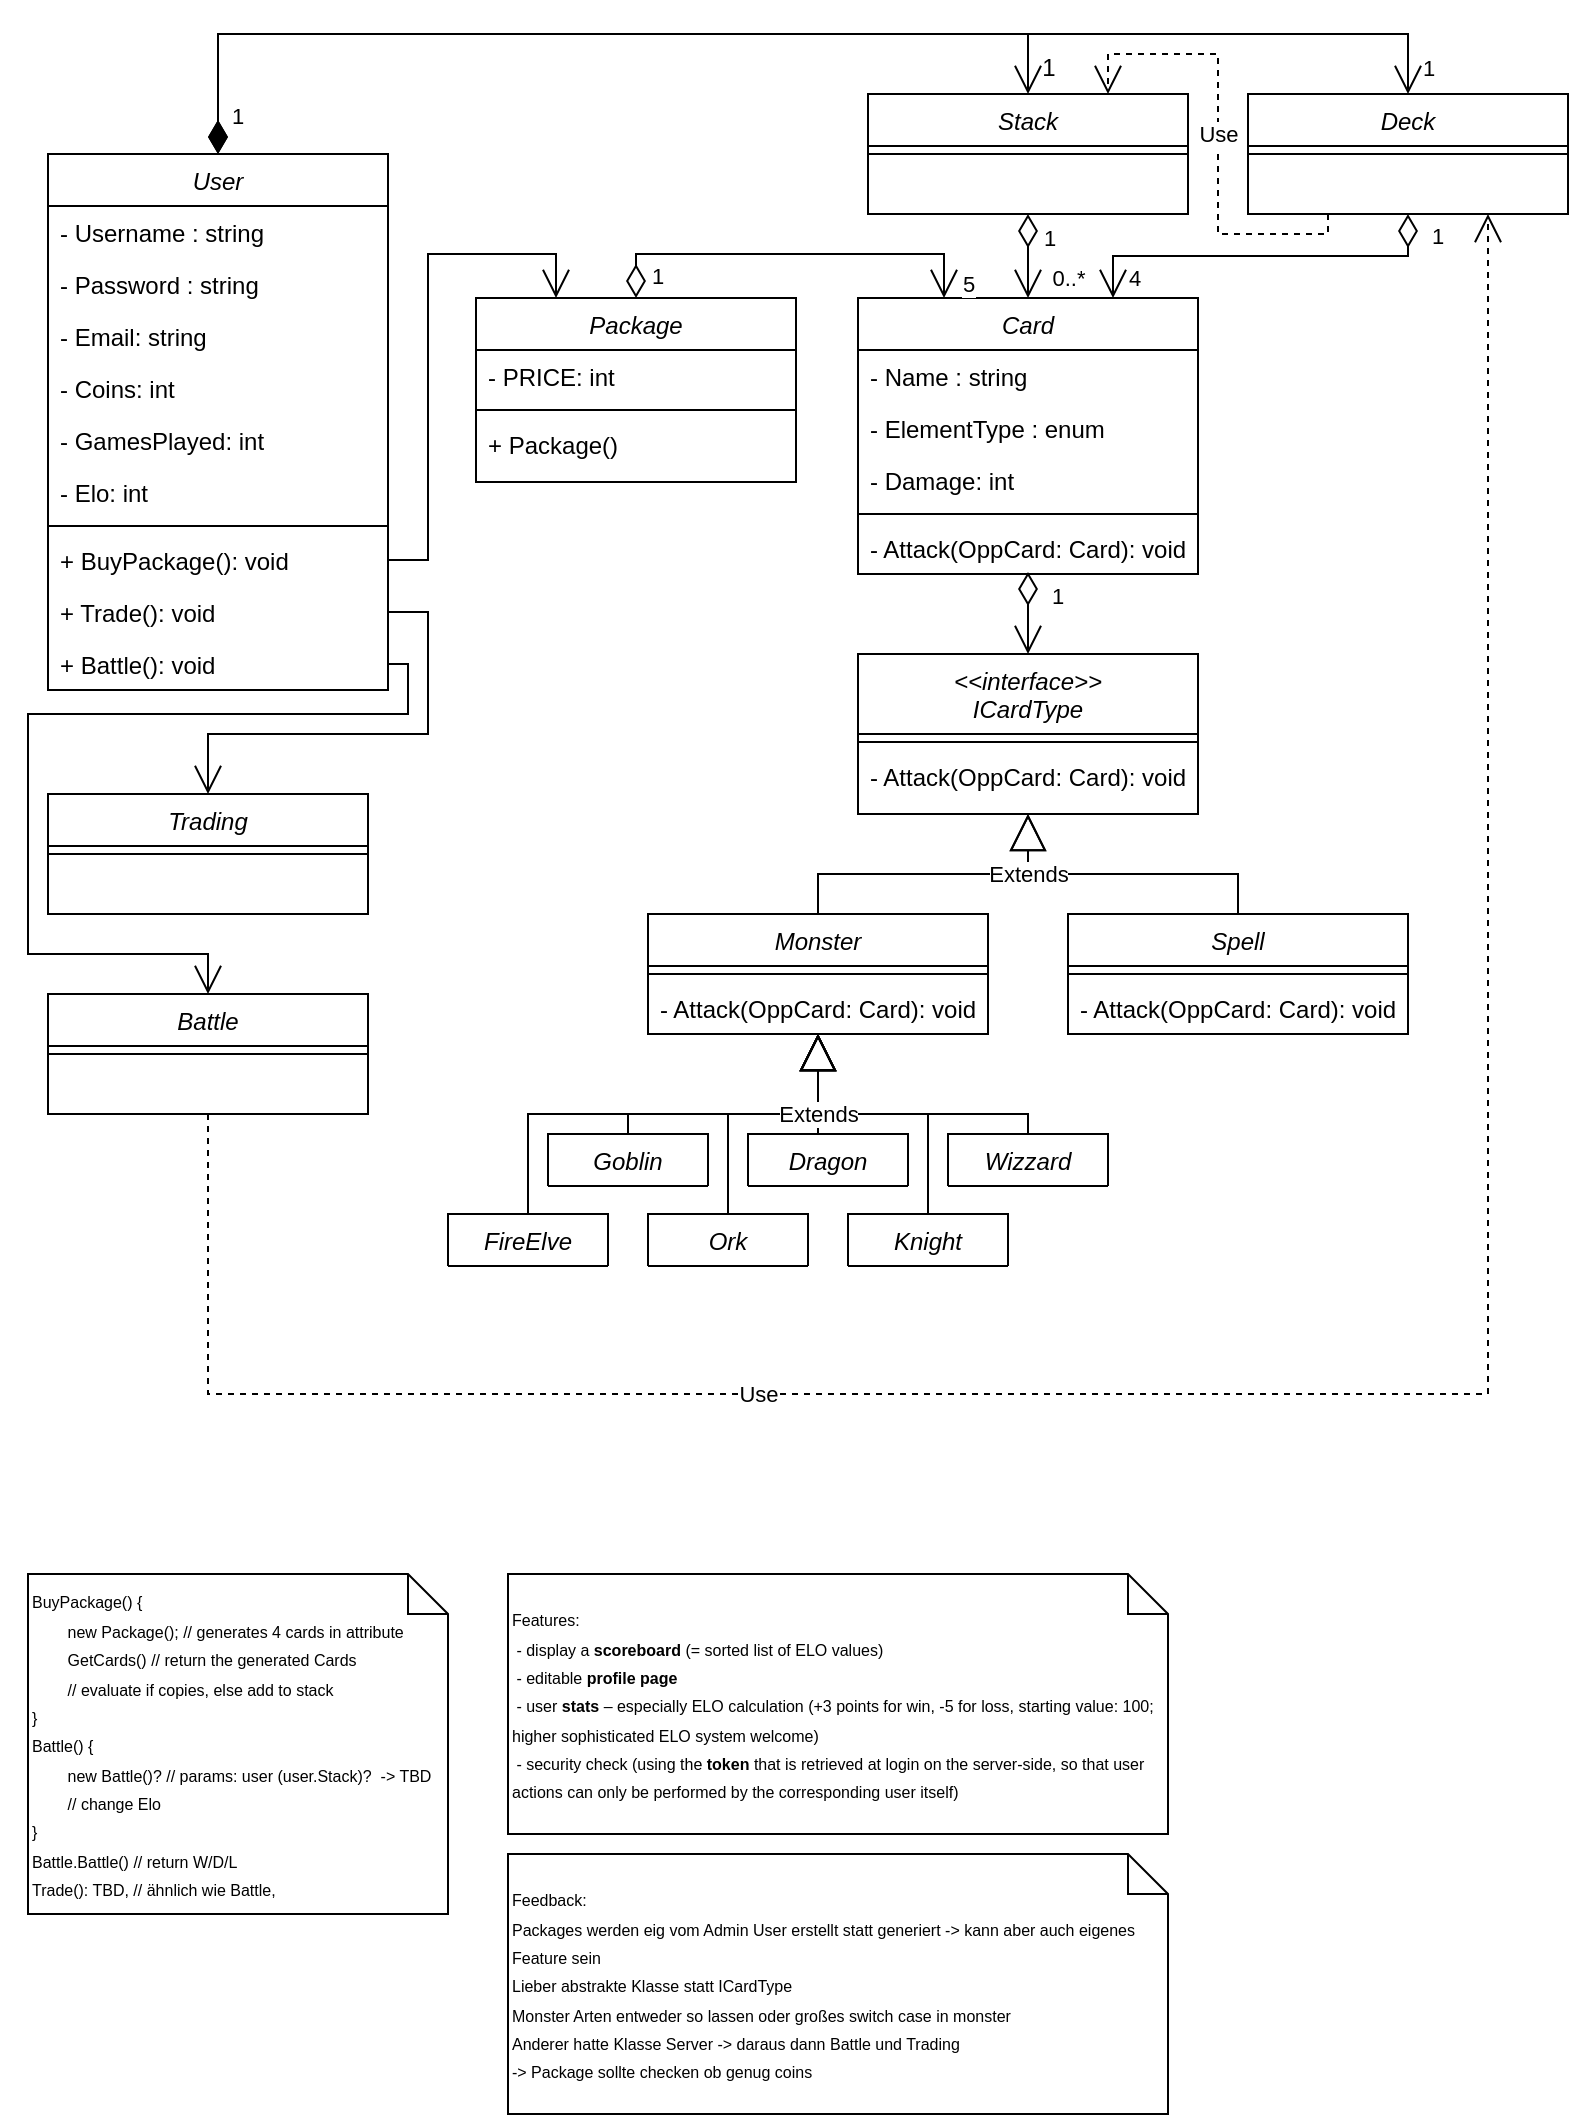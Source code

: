<mxfile version="24.7.16">
  <diagram id="C5RBs43oDa-KdzZeNtuy" name="Page-1">
    <mxGraphModel dx="1000" dy="530" grid="1" gridSize="10" guides="1" tooltips="1" connect="1" arrows="1" fold="1" page="1" pageScale="1" pageWidth="827" pageHeight="1169" math="0" shadow="0">
      <root>
        <mxCell id="WIyWlLk6GJQsqaUBKTNV-0" />
        <mxCell id="WIyWlLk6GJQsqaUBKTNV-1" parent="WIyWlLk6GJQsqaUBKTNV-0" />
        <mxCell id="zkfFHV4jXpPFQw0GAbJ--0" value="User" style="swimlane;fontStyle=2;align=center;verticalAlign=top;childLayout=stackLayout;horizontal=1;startSize=26;horizontalStack=0;resizeParent=1;resizeLast=0;collapsible=1;marginBottom=0;rounded=0;shadow=0;strokeWidth=1;" parent="WIyWlLk6GJQsqaUBKTNV-1" vertex="1">
          <mxGeometry x="40" y="80" width="170" height="268" as="geometry">
            <mxRectangle x="40" y="80" width="160" height="26" as="alternateBounds" />
          </mxGeometry>
        </mxCell>
        <mxCell id="zkfFHV4jXpPFQw0GAbJ--1" value="- Username : string" style="text;align=left;verticalAlign=top;spacingLeft=4;spacingRight=4;overflow=hidden;rotatable=0;points=[[0,0.5],[1,0.5]];portConstraint=eastwest;rounded=0;" parent="zkfFHV4jXpPFQw0GAbJ--0" vertex="1">
          <mxGeometry y="26" width="170" height="26" as="geometry" />
        </mxCell>
        <mxCell id="zkfFHV4jXpPFQw0GAbJ--2" value="- Password : string" style="text;align=left;verticalAlign=top;spacingLeft=4;spacingRight=4;overflow=hidden;rotatable=0;points=[[0,0.5],[1,0.5]];portConstraint=eastwest;rounded=0;shadow=0;html=0;" parent="zkfFHV4jXpPFQw0GAbJ--0" vertex="1">
          <mxGeometry y="52" width="170" height="26" as="geometry" />
        </mxCell>
        <mxCell id="zkfFHV4jXpPFQw0GAbJ--3" value="- Email: string" style="text;align=left;verticalAlign=top;spacingLeft=4;spacingRight=4;overflow=hidden;rotatable=0;points=[[0,0.5],[1,0.5]];portConstraint=eastwest;rounded=0;shadow=0;html=0;" parent="zkfFHV4jXpPFQw0GAbJ--0" vertex="1">
          <mxGeometry y="78" width="170" height="26" as="geometry" />
        </mxCell>
        <mxCell id="dxZddybvforgG2RhpZch-51" value="- Coins: int" style="text;align=left;verticalAlign=top;spacingLeft=4;spacingRight=4;overflow=hidden;rotatable=0;points=[[0,0.5],[1,0.5]];portConstraint=eastwest;rounded=0;shadow=0;html=0;" parent="zkfFHV4jXpPFQw0GAbJ--0" vertex="1">
          <mxGeometry y="104" width="170" height="26" as="geometry" />
        </mxCell>
        <mxCell id="xTrQQmbrJUATd1TJhbUw-87" value="- GamesPlayed: int" style="text;align=left;verticalAlign=top;spacingLeft=4;spacingRight=4;overflow=hidden;rotatable=0;points=[[0,0.5],[1,0.5]];portConstraint=eastwest;rounded=0;shadow=0;html=0;" parent="zkfFHV4jXpPFQw0GAbJ--0" vertex="1">
          <mxGeometry y="130" width="170" height="26" as="geometry" />
        </mxCell>
        <mxCell id="xTrQQmbrJUATd1TJhbUw-42" value="- Elo: int" style="text;align=left;verticalAlign=top;spacingLeft=4;spacingRight=4;overflow=hidden;rotatable=0;points=[[0,0.5],[1,0.5]];portConstraint=eastwest;rounded=0;shadow=0;html=0;" parent="zkfFHV4jXpPFQw0GAbJ--0" vertex="1">
          <mxGeometry y="156" width="170" height="26" as="geometry" />
        </mxCell>
        <mxCell id="zkfFHV4jXpPFQw0GAbJ--4" value="" style="line;html=1;strokeWidth=1;align=left;verticalAlign=middle;spacingTop=-1;spacingLeft=3;spacingRight=3;rotatable=0;labelPosition=right;points=[];portConstraint=eastwest;" parent="zkfFHV4jXpPFQw0GAbJ--0" vertex="1">
          <mxGeometry y="182" width="170" height="8" as="geometry" />
        </mxCell>
        <mxCell id="dxZddybvforgG2RhpZch-43" value="+ BuyPackage(): void" style="text;align=left;verticalAlign=top;spacingLeft=4;spacingRight=4;overflow=hidden;rotatable=0;points=[[0,0.5],[1,0.5]];portConstraint=eastwest;rounded=0;shadow=0;html=0;" parent="zkfFHV4jXpPFQw0GAbJ--0" vertex="1">
          <mxGeometry y="190" width="170" height="26" as="geometry" />
        </mxCell>
        <mxCell id="xTrQQmbrJUATd1TJhbUw-0" value="+ Trade(): void" style="text;align=left;verticalAlign=top;spacingLeft=4;spacingRight=4;overflow=hidden;rotatable=0;points=[[0,0.5],[1,0.5]];portConstraint=eastwest;rounded=0;shadow=0;html=0;" parent="zkfFHV4jXpPFQw0GAbJ--0" vertex="1">
          <mxGeometry y="216" width="170" height="26" as="geometry" />
        </mxCell>
        <mxCell id="dxZddybvforgG2RhpZch-54" value="+ Battle(): void" style="text;align=left;verticalAlign=top;spacingLeft=4;spacingRight=4;overflow=hidden;rotatable=0;points=[[0,0.5],[1,0.5]];portConstraint=eastwest;rounded=0;shadow=0;html=0;" parent="zkfFHV4jXpPFQw0GAbJ--0" vertex="1">
          <mxGeometry y="242" width="170" height="26" as="geometry" />
        </mxCell>
        <mxCell id="dxZddybvforgG2RhpZch-0" value="Card" style="swimlane;fontStyle=2;align=center;verticalAlign=top;childLayout=stackLayout;horizontal=1;startSize=26;horizontalStack=0;resizeParent=1;resizeLast=0;collapsible=1;marginBottom=0;rounded=0;shadow=0;strokeWidth=1;" parent="WIyWlLk6GJQsqaUBKTNV-1" vertex="1">
          <mxGeometry x="445" y="152" width="170" height="138" as="geometry">
            <mxRectangle x="230" y="140" width="160" height="26" as="alternateBounds" />
          </mxGeometry>
        </mxCell>
        <mxCell id="dxZddybvforgG2RhpZch-1" value="- Name : string" style="text;align=left;verticalAlign=top;spacingLeft=4;spacingRight=4;overflow=hidden;rotatable=0;points=[[0,0.5],[1,0.5]];portConstraint=eastwest;rounded=0;" parent="dxZddybvforgG2RhpZch-0" vertex="1">
          <mxGeometry y="26" width="170" height="26" as="geometry" />
        </mxCell>
        <mxCell id="dxZddybvforgG2RhpZch-3" value="- ElementType : enum" style="text;align=left;verticalAlign=top;spacingLeft=4;spacingRight=4;overflow=hidden;rotatable=0;points=[[0,0.5],[1,0.5]];portConstraint=eastwest;rounded=0;shadow=0;html=0;" parent="dxZddybvforgG2RhpZch-0" vertex="1">
          <mxGeometry y="52" width="170" height="26" as="geometry" />
        </mxCell>
        <mxCell id="dxZddybvforgG2RhpZch-2" value="- Damage: int" style="text;align=left;verticalAlign=top;spacingLeft=4;spacingRight=4;overflow=hidden;rotatable=0;points=[[0,0.5],[1,0.5]];portConstraint=eastwest;rounded=0;shadow=0;html=0;" parent="dxZddybvforgG2RhpZch-0" vertex="1">
          <mxGeometry y="78" width="170" height="26" as="geometry" />
        </mxCell>
        <mxCell id="dxZddybvforgG2RhpZch-4" value="" style="line;html=1;strokeWidth=1;align=left;verticalAlign=middle;spacingTop=-1;spacingLeft=3;spacingRight=3;rotatable=0;labelPosition=right;points=[];portConstraint=eastwest;" parent="dxZddybvforgG2RhpZch-0" vertex="1">
          <mxGeometry y="104" width="170" height="8" as="geometry" />
        </mxCell>
        <mxCell id="xTrQQmbrJUATd1TJhbUw-51" value="- Attack(OppCard: Card): void" style="text;align=left;verticalAlign=top;spacingLeft=4;spacingRight=4;overflow=hidden;rotatable=0;points=[[0,0.5],[1,0.5]];portConstraint=eastwest;rounded=0;shadow=0;html=0;" parent="dxZddybvforgG2RhpZch-0" vertex="1">
          <mxGeometry y="112" width="170" height="26" as="geometry" />
        </mxCell>
        <mxCell id="dxZddybvforgG2RhpZch-7" value="Monster" style="swimlane;fontStyle=2;align=center;verticalAlign=top;childLayout=stackLayout;horizontal=1;startSize=26;horizontalStack=0;resizeParent=1;resizeLast=0;collapsible=1;marginBottom=0;rounded=0;shadow=0;strokeWidth=1;" parent="WIyWlLk6GJQsqaUBKTNV-1" vertex="1">
          <mxGeometry x="340" y="460" width="170" height="60" as="geometry">
            <mxRectangle x="360" y="320" width="160" height="26" as="alternateBounds" />
          </mxGeometry>
        </mxCell>
        <mxCell id="dxZddybvforgG2RhpZch-11" value="" style="line;html=1;strokeWidth=1;align=left;verticalAlign=middle;spacingTop=-1;spacingLeft=3;spacingRight=3;rotatable=0;labelPosition=right;points=[];portConstraint=eastwest;" parent="dxZddybvforgG2RhpZch-7" vertex="1">
          <mxGeometry y="26" width="170" height="8" as="geometry" />
        </mxCell>
        <mxCell id="xTrQQmbrJUATd1TJhbUw-84" value="- Attack(OppCard: Card): void" style="text;align=left;verticalAlign=top;spacingLeft=4;spacingRight=4;overflow=hidden;rotatable=0;points=[[0,0.5],[1,0.5]];portConstraint=eastwest;rounded=0;shadow=0;html=0;" parent="dxZddybvforgG2RhpZch-7" vertex="1">
          <mxGeometry y="34" width="170" height="26" as="geometry" />
        </mxCell>
        <mxCell id="dxZddybvforgG2RhpZch-13" value="Spell" style="swimlane;fontStyle=2;align=center;verticalAlign=top;childLayout=stackLayout;horizontal=1;startSize=26;horizontalStack=0;resizeParent=1;resizeLast=0;collapsible=1;marginBottom=0;rounded=0;shadow=0;strokeWidth=1;" parent="WIyWlLk6GJQsqaUBKTNV-1" vertex="1">
          <mxGeometry x="550" y="460" width="170" height="60" as="geometry">
            <mxRectangle x="230" y="140" width="160" height="26" as="alternateBounds" />
          </mxGeometry>
        </mxCell>
        <mxCell id="dxZddybvforgG2RhpZch-17" value="" style="line;html=1;strokeWidth=1;align=left;verticalAlign=middle;spacingTop=-1;spacingLeft=3;spacingRight=3;rotatable=0;labelPosition=right;points=[];portConstraint=eastwest;" parent="dxZddybvforgG2RhpZch-13" vertex="1">
          <mxGeometry y="26" width="170" height="8" as="geometry" />
        </mxCell>
        <mxCell id="xTrQQmbrJUATd1TJhbUw-85" value="- Attack(OppCard: Card): void" style="text;align=left;verticalAlign=top;spacingLeft=4;spacingRight=4;overflow=hidden;rotatable=0;points=[[0,0.5],[1,0.5]];portConstraint=eastwest;rounded=0;shadow=0;html=0;" parent="dxZddybvforgG2RhpZch-13" vertex="1">
          <mxGeometry y="34" width="170" height="26" as="geometry" />
        </mxCell>
        <mxCell id="dxZddybvforgG2RhpZch-20" value="Extends" style="endArrow=block;endSize=16;endFill=0;html=1;rounded=0;exitX=0.5;exitY=0;exitDx=0;exitDy=0;edgeStyle=orthogonalEdgeStyle;entryX=0.5;entryY=1;entryDx=0;entryDy=0;" parent="WIyWlLk6GJQsqaUBKTNV-1" source="dxZddybvforgG2RhpZch-7" target="xTrQQmbrJUATd1TJhbUw-55" edge="1">
          <mxGeometry x="0.613" width="160" relative="1" as="geometry">
            <mxPoint x="420" y="440" as="sourcePoint" />
            <mxPoint x="520" y="260" as="targetPoint" />
            <Array as="points">
              <mxPoint x="425" y="440" />
              <mxPoint x="530" y="440" />
            </Array>
            <mxPoint as="offset" />
          </mxGeometry>
        </mxCell>
        <mxCell id="dxZddybvforgG2RhpZch-23" value="Stack" style="swimlane;fontStyle=2;align=center;verticalAlign=top;childLayout=stackLayout;horizontal=1;startSize=26;horizontalStack=0;resizeParent=1;resizeLast=0;collapsible=1;marginBottom=0;rounded=0;shadow=0;strokeWidth=1;" parent="WIyWlLk6GJQsqaUBKTNV-1" vertex="1">
          <mxGeometry x="450" y="50" width="160" height="60" as="geometry">
            <mxRectangle x="230" y="140" width="160" height="26" as="alternateBounds" />
          </mxGeometry>
        </mxCell>
        <mxCell id="dxZddybvforgG2RhpZch-27" value="" style="line;html=1;strokeWidth=1;align=left;verticalAlign=middle;spacingTop=-1;spacingLeft=3;spacingRight=3;rotatable=0;labelPosition=right;points=[];portConstraint=eastwest;" parent="dxZddybvforgG2RhpZch-23" vertex="1">
          <mxGeometry y="26" width="160" height="8" as="geometry" />
        </mxCell>
        <mxCell id="dxZddybvforgG2RhpZch-28" value="1" style="endArrow=open;html=1;endSize=12;startArrow=diamondThin;startSize=14;startFill=1;align=left;verticalAlign=bottom;rounded=0;exitX=0.5;exitY=0;exitDx=0;exitDy=0;entryX=0.5;entryY=0;entryDx=0;entryDy=0;edgeStyle=orthogonalEdgeStyle;" parent="WIyWlLk6GJQsqaUBKTNV-1" source="zkfFHV4jXpPFQw0GAbJ--0" target="dxZddybvforgG2RhpZch-23" edge="1">
          <mxGeometry x="-0.96" y="-5" relative="1" as="geometry">
            <mxPoint x="180" y="230" as="sourcePoint" />
            <mxPoint x="340" y="230" as="targetPoint" />
            <Array as="points">
              <mxPoint x="125" y="20" />
              <mxPoint x="530" y="20" />
            </Array>
            <mxPoint as="offset" />
          </mxGeometry>
        </mxCell>
        <mxCell id="dxZddybvforgG2RhpZch-30" value="1" style="endArrow=open;html=1;endSize=12;startArrow=diamondThin;startSize=14;startFill=0;edgeStyle=orthogonalEdgeStyle;align=left;verticalAlign=bottom;rounded=0;exitX=0.5;exitY=1;exitDx=0;exitDy=0;entryX=0.5;entryY=0;entryDx=0;entryDy=0;" parent="WIyWlLk6GJQsqaUBKTNV-1" source="dxZddybvforgG2RhpZch-23" target="dxZddybvforgG2RhpZch-0" edge="1">
          <mxGeometry y="6" relative="1" as="geometry">
            <mxPoint x="296" y="230" as="sourcePoint" />
            <mxPoint x="666" y="130" as="targetPoint" />
            <mxPoint as="offset" />
          </mxGeometry>
        </mxCell>
        <mxCell id="dxZddybvforgG2RhpZch-32" value="0..*" style="edgeLabel;html=1;align=center;verticalAlign=middle;resizable=0;points=[];" parent="dxZddybvforgG2RhpZch-30" vertex="1" connectable="0">
          <mxGeometry x="1" y="11" relative="1" as="geometry">
            <mxPoint x="9" y="-10" as="offset" />
          </mxGeometry>
        </mxCell>
        <mxCell id="dxZddybvforgG2RhpZch-38" value="Trading" style="swimlane;fontStyle=2;align=center;verticalAlign=top;childLayout=stackLayout;horizontal=1;startSize=26;horizontalStack=0;resizeParent=1;resizeLast=0;collapsible=1;marginBottom=0;rounded=0;shadow=0;strokeWidth=1;" parent="WIyWlLk6GJQsqaUBKTNV-1" vertex="1">
          <mxGeometry x="40" y="400" width="160" height="60" as="geometry">
            <mxRectangle x="40" y="380" width="160" height="26" as="alternateBounds" />
          </mxGeometry>
        </mxCell>
        <mxCell id="dxZddybvforgG2RhpZch-39" value="" style="line;html=1;strokeWidth=1;align=left;verticalAlign=middle;spacingTop=-1;spacingLeft=3;spacingRight=3;rotatable=0;labelPosition=right;points=[];portConstraint=eastwest;" parent="dxZddybvforgG2RhpZch-38" vertex="1">
          <mxGeometry y="26" width="160" height="8" as="geometry" />
        </mxCell>
        <mxCell id="dxZddybvforgG2RhpZch-41" value="Package" style="swimlane;fontStyle=2;align=center;verticalAlign=top;childLayout=stackLayout;horizontal=1;startSize=26;horizontalStack=0;resizeParent=1;resizeLast=0;collapsible=1;marginBottom=0;rounded=0;shadow=0;strokeWidth=1;" parent="WIyWlLk6GJQsqaUBKTNV-1" vertex="1">
          <mxGeometry x="254" y="152" width="160" height="92" as="geometry">
            <mxRectangle x="230" y="140" width="160" height="26" as="alternateBounds" />
          </mxGeometry>
        </mxCell>
        <mxCell id="dxZddybvforgG2RhpZch-50" value="- PRICE: int" style="text;align=left;verticalAlign=top;spacingLeft=4;spacingRight=4;overflow=hidden;rotatable=0;points=[[0,0.5],[1,0.5]];portConstraint=eastwest;rounded=0;shadow=0;html=0;" parent="dxZddybvforgG2RhpZch-41" vertex="1">
          <mxGeometry y="26" width="160" height="26" as="geometry" />
        </mxCell>
        <mxCell id="dxZddybvforgG2RhpZch-42" value="" style="line;html=1;strokeWidth=1;align=left;verticalAlign=middle;spacingTop=-1;spacingLeft=3;spacingRight=3;rotatable=0;labelPosition=right;points=[];portConstraint=eastwest;" parent="dxZddybvforgG2RhpZch-41" vertex="1">
          <mxGeometry y="52" width="160" height="8" as="geometry" />
        </mxCell>
        <mxCell id="dxZddybvforgG2RhpZch-49" value="+ Package()" style="text;align=left;verticalAlign=top;spacingLeft=4;spacingRight=4;overflow=hidden;rotatable=0;points=[[0,0.5],[1,0.5]];portConstraint=eastwest;rounded=0;shadow=0;html=0;" parent="dxZddybvforgG2RhpZch-41" vertex="1">
          <mxGeometry y="60" width="160" height="26" as="geometry" />
        </mxCell>
        <mxCell id="dxZddybvforgG2RhpZch-44" value="1" style="endArrow=open;html=1;endSize=12;startArrow=diamondThin;startSize=14;startFill=0;edgeStyle=orthogonalEdgeStyle;align=left;verticalAlign=bottom;rounded=0;exitX=0.5;exitY=0;exitDx=0;exitDy=0;entryX=0.25;entryY=0;entryDx=0;entryDy=0;" parent="WIyWlLk6GJQsqaUBKTNV-1" source="dxZddybvforgG2RhpZch-41" target="dxZddybvforgG2RhpZch-0" edge="1">
          <mxGeometry x="-0.98" y="-6" relative="1" as="geometry">
            <mxPoint x="550" y="120" as="sourcePoint" />
            <mxPoint x="500" y="140" as="targetPoint" />
            <mxPoint as="offset" />
            <Array as="points">
              <mxPoint x="334" y="130" />
              <mxPoint x="488" y="130" />
              <mxPoint x="488" y="152" />
            </Array>
          </mxGeometry>
        </mxCell>
        <mxCell id="dxZddybvforgG2RhpZch-45" value="5" style="edgeLabel;html=1;align=center;verticalAlign=middle;resizable=0;points=[];" parent="dxZddybvforgG2RhpZch-44" vertex="1" connectable="0">
          <mxGeometry x="1" y="11" relative="1" as="geometry">
            <mxPoint x="12" y="-18" as="offset" />
          </mxGeometry>
        </mxCell>
        <mxCell id="dxZddybvforgG2RhpZch-52" value="Battle" style="swimlane;fontStyle=2;align=center;verticalAlign=top;childLayout=stackLayout;horizontal=1;startSize=26;horizontalStack=0;resizeParent=1;resizeLast=0;collapsible=1;marginBottom=0;rounded=0;shadow=0;strokeWidth=1;" parent="WIyWlLk6GJQsqaUBKTNV-1" vertex="1">
          <mxGeometry x="40" y="500" width="160" height="60" as="geometry">
            <mxRectangle x="230" y="140" width="160" height="26" as="alternateBounds" />
          </mxGeometry>
        </mxCell>
        <mxCell id="dxZddybvforgG2RhpZch-53" value="" style="line;html=1;strokeWidth=1;align=left;verticalAlign=middle;spacingTop=-1;spacingLeft=3;spacingRight=3;rotatable=0;labelPosition=right;points=[];portConstraint=eastwest;" parent="dxZddybvforgG2RhpZch-52" vertex="1">
          <mxGeometry y="26" width="160" height="8" as="geometry" />
        </mxCell>
        <mxCell id="xTrQQmbrJUATd1TJhbUw-2" value="Deck" style="swimlane;fontStyle=2;align=center;verticalAlign=top;childLayout=stackLayout;horizontal=1;startSize=26;horizontalStack=0;resizeParent=1;resizeLast=0;collapsible=1;marginBottom=0;rounded=0;shadow=0;strokeWidth=1;" parent="WIyWlLk6GJQsqaUBKTNV-1" vertex="1">
          <mxGeometry x="640" y="50" width="160" height="60" as="geometry">
            <mxRectangle x="230" y="140" width="160" height="26" as="alternateBounds" />
          </mxGeometry>
        </mxCell>
        <mxCell id="xTrQQmbrJUATd1TJhbUw-3" value="" style="line;html=1;strokeWidth=1;align=left;verticalAlign=middle;spacingTop=-1;spacingLeft=3;spacingRight=3;rotatable=0;labelPosition=right;points=[];portConstraint=eastwest;" parent="xTrQQmbrJUATd1TJhbUw-2" vertex="1">
          <mxGeometry y="26" width="160" height="8" as="geometry" />
        </mxCell>
        <mxCell id="xTrQQmbrJUATd1TJhbUw-8" value="1" style="endArrow=open;html=1;endSize=12;startArrow=diamondThin;startSize=14;startFill=1;edgeStyle=orthogonalEdgeStyle;align=left;verticalAlign=bottom;rounded=0;exitX=0.5;exitY=0;exitDx=0;exitDy=0;entryX=0.5;entryY=0;entryDx=0;entryDy=0;curved=0;" parent="WIyWlLk6GJQsqaUBKTNV-1" source="zkfFHV4jXpPFQw0GAbJ--0" target="xTrQQmbrJUATd1TJhbUw-2" edge="1">
          <mxGeometry x="-0.971" y="-5" relative="1" as="geometry">
            <mxPoint x="400" y="340" as="sourcePoint" />
            <mxPoint x="560" y="340" as="targetPoint" />
            <Array as="points">
              <mxPoint x="125" y="20" />
              <mxPoint x="720" y="20" />
            </Array>
            <mxPoint as="offset" />
          </mxGeometry>
        </mxCell>
        <mxCell id="xTrQQmbrJUATd1TJhbUw-24" value="1" style="text;align=center;fontStyle=0;verticalAlign=middle;spacingLeft=3;spacingRight=3;strokeColor=none;rotatable=0;points=[[0,0.5],[1,0.5]];portConstraint=eastwest;html=1;" parent="WIyWlLk6GJQsqaUBKTNV-1" vertex="1">
          <mxGeometry x="530" y="24" width="20" height="26" as="geometry" />
        </mxCell>
        <mxCell id="xTrQQmbrJUATd1TJhbUw-25" value="&lt;font style=&quot;font-size: 11px; font-weight: normal;&quot;&gt;1&lt;/font&gt;" style="text;align=center;fontStyle=1;verticalAlign=middle;spacingLeft=3;spacingRight=3;strokeColor=none;rotatable=0;points=[[0,0.5],[1,0.5]];portConstraint=eastwest;html=1;" parent="WIyWlLk6GJQsqaUBKTNV-1" vertex="1">
          <mxGeometry x="720" y="24" width="20" height="26" as="geometry" />
        </mxCell>
        <mxCell id="xTrQQmbrJUATd1TJhbUw-30" value="1" style="endArrow=open;html=1;endSize=12;startArrow=diamondThin;startSize=14;startFill=0;edgeStyle=orthogonalEdgeStyle;align=left;verticalAlign=bottom;rounded=0;exitX=0.5;exitY=1;exitDx=0;exitDy=0;entryX=0.75;entryY=0;entryDx=0;entryDy=0;" parent="WIyWlLk6GJQsqaUBKTNV-1" source="xTrQQmbrJUATd1TJhbUw-2" target="dxZddybvforgG2RhpZch-0" edge="1">
          <mxGeometry x="-0.789" y="10" relative="1" as="geometry">
            <mxPoint x="540" y="120" as="sourcePoint" />
            <mxPoint x="540" y="160" as="targetPoint" />
            <mxPoint as="offset" />
          </mxGeometry>
        </mxCell>
        <mxCell id="xTrQQmbrJUATd1TJhbUw-31" value="4" style="edgeLabel;html=1;align=center;verticalAlign=middle;resizable=0;points=[];" parent="xTrQQmbrJUATd1TJhbUw-30" vertex="1" connectable="0">
          <mxGeometry x="1" y="11" relative="1" as="geometry">
            <mxPoint x="-1" y="-10" as="offset" />
          </mxGeometry>
        </mxCell>
        <mxCell id="xTrQQmbrJUATd1TJhbUw-35" value="&lt;font style=&quot;font-size: 8px;&quot;&gt;BuyPackage()&amp;nbsp;&lt;/font&gt;&lt;span style=&quot;font-size: 8px; background-color: initial;&quot;&gt;{&lt;/span&gt;&lt;div&gt;&lt;font style=&quot;font-size: 8px;&quot;&gt;&lt;span style=&quot;white-space: pre;&quot;&gt;&#x9;&lt;/span&gt;new Package(); // generates 4 cards in attribute&lt;br&gt;&lt;/font&gt;&lt;/div&gt;&lt;div&gt;&lt;font style=&quot;font-size: 8px;&quot;&gt;&lt;span style=&quot;white-space: pre;&quot;&gt;&#x9;&lt;/span&gt;GetCards() // return the generated Cards&lt;br&gt;&lt;/font&gt;&lt;/div&gt;&lt;div&gt;&lt;font style=&quot;font-size: 8px;&quot;&gt;&lt;span style=&quot;white-space: pre;&quot;&gt;&#x9;&lt;/span&gt;// evaluate if copies, else add to stack&lt;br&gt;&lt;/font&gt;&lt;/div&gt;&lt;div&gt;&lt;font style=&quot;font-size: 8px;&quot;&gt;}&lt;/font&gt;&lt;/div&gt;&lt;div&gt;&lt;font style=&quot;font-size: 8px;&quot;&gt;Battle() {&lt;/font&gt;&lt;/div&gt;&lt;div&gt;&lt;font style=&quot;font-size: 8px;&quot;&gt;&lt;span style=&quot;white-space: pre;&quot;&gt;&#x9;&lt;/span&gt;new Battle()? // params: user (user.Stack)?&amp;nbsp; -&amp;gt; TBD&lt;/font&gt;&lt;/div&gt;&lt;div&gt;&lt;font style=&quot;font-size: 8px;&quot;&gt;&lt;span style=&quot;white-space: pre;&quot;&gt;&#x9;&lt;/span&gt;// change Elo&lt;br&gt;&lt;/font&gt;&lt;/div&gt;&lt;div&gt;&lt;font style=&quot;font-size: 8px;&quot;&gt;}&amp;nbsp;&lt;/font&gt;&lt;/div&gt;&lt;div&gt;&lt;font style=&quot;font-size: 8px;&quot;&gt;Battle.Battle() // return W/D/L&lt;/font&gt;&lt;/div&gt;&lt;div&gt;&lt;font style=&quot;font-size: 8px;&quot;&gt;Trade(): TBD, // ähnlich wie Battle,&amp;nbsp;&lt;/font&gt;&lt;/div&gt;" style="shape=note;size=20;whiteSpace=wrap;html=1;align=left;" parent="WIyWlLk6GJQsqaUBKTNV-1" vertex="1">
          <mxGeometry x="30" y="790" width="210" height="170" as="geometry" />
        </mxCell>
        <mxCell id="xTrQQmbrJUATd1TJhbUw-39" value="" style="endArrow=open;endFill=1;endSize=12;html=1;rounded=0;entryX=0.5;entryY=0;entryDx=0;entryDy=0;edgeStyle=orthogonalEdgeStyle;" parent="WIyWlLk6GJQsqaUBKTNV-1" source="dxZddybvforgG2RhpZch-54" target="dxZddybvforgG2RhpZch-52" edge="1">
          <mxGeometry width="160" relative="1" as="geometry">
            <mxPoint x="240" y="290" as="sourcePoint" />
            <mxPoint x="590" y="300" as="targetPoint" />
            <Array as="points">
              <mxPoint x="220" y="335" />
              <mxPoint x="220" y="360" />
              <mxPoint x="30" y="360" />
              <mxPoint x="30" y="480" />
              <mxPoint x="120" y="480" />
            </Array>
          </mxGeometry>
        </mxCell>
        <mxCell id="xTrQQmbrJUATd1TJhbUw-40" value="" style="endArrow=open;endFill=1;endSize=12;html=1;rounded=0;entryX=0.5;entryY=0;entryDx=0;entryDy=0;edgeStyle=orthogonalEdgeStyle;" parent="WIyWlLk6GJQsqaUBKTNV-1" source="xTrQQmbrJUATd1TJhbUw-0" target="dxZddybvforgG2RhpZch-38" edge="1">
          <mxGeometry width="160" relative="1" as="geometry">
            <mxPoint x="240" y="300" as="sourcePoint" />
            <mxPoint x="130" y="450" as="targetPoint" />
            <Array as="points">
              <mxPoint x="230" y="309" />
              <mxPoint x="230" y="370" />
              <mxPoint x="120" y="370" />
            </Array>
          </mxGeometry>
        </mxCell>
        <mxCell id="xTrQQmbrJUATd1TJhbUw-41" value="Use" style="endArrow=open;endSize=12;dashed=1;html=1;rounded=0;exitX=0.5;exitY=1;exitDx=0;exitDy=0;entryX=0.75;entryY=1;entryDx=0;entryDy=0;edgeStyle=orthogonalEdgeStyle;" parent="WIyWlLk6GJQsqaUBKTNV-1" source="dxZddybvforgG2RhpZch-52" target="xTrQQmbrJUATd1TJhbUw-2" edge="1">
          <mxGeometry x="-0.395" width="160" relative="1" as="geometry">
            <mxPoint x="220" y="241" as="sourcePoint" />
            <mxPoint x="304" y="162" as="targetPoint" />
            <Array as="points">
              <mxPoint x="120" y="700" />
              <mxPoint x="760" y="700" />
            </Array>
            <mxPoint as="offset" />
          </mxGeometry>
        </mxCell>
        <mxCell id="xTrQQmbrJUATd1TJhbUw-45" value="&lt;font style=&quot;font-size: 8px;&quot;&gt;Features:&lt;/font&gt;&lt;div&gt;&lt;font style=&quot;font-size: 8px;&quot;&gt;&amp;nbsp;- display a &lt;b&gt;scoreboard &lt;/b&gt;(= sorted list of ELO values)&lt;/font&gt;&lt;/div&gt;&lt;div&gt;&lt;font style=&quot;font-size: 8px;&quot;&gt;&amp;nbsp;- editable &lt;b&gt;profile page&lt;/b&gt;&lt;/font&gt;&lt;/div&gt;&lt;div&gt;&lt;font style=&quot;font-size: 8px;&quot;&gt;&amp;nbsp;- user &lt;b&gt;stats &lt;/b&gt;– especially ELO calculation (+3 points for win, -5 for loss, starting value: 100;&lt;br&gt;higher sophisticated ELO system welcome)&lt;/font&gt;&lt;/div&gt;&lt;div&gt;&lt;font style=&quot;font-size: 8px;&quot;&gt;&amp;nbsp;- security check (using the &lt;b&gt;token &lt;/b&gt;that is retrieved at login on the server-side, so that user&lt;br&gt;actions can only be performed by the corresponding user itself)&lt;/font&gt;&lt;span style=&quot;font-size: 8px;&quot;&gt;&lt;br&gt;&lt;/span&gt;&lt;/div&gt;" style="shape=note;size=20;whiteSpace=wrap;html=1;align=left;" parent="WIyWlLk6GJQsqaUBKTNV-1" vertex="1">
          <mxGeometry x="270" y="790" width="330" height="130" as="geometry" />
        </mxCell>
        <mxCell id="xTrQQmbrJUATd1TJhbUw-53" value="" style="endArrow=open;endFill=1;endSize=12;html=1;rounded=0;entryX=0.25;entryY=0;entryDx=0;entryDy=0;edgeStyle=orthogonalEdgeStyle;" parent="WIyWlLk6GJQsqaUBKTNV-1" source="dxZddybvforgG2RhpZch-43" target="dxZddybvforgG2RhpZch-41" edge="1">
          <mxGeometry width="160" relative="1" as="geometry">
            <mxPoint x="220" y="310" as="sourcePoint" />
            <mxPoint x="130" y="390" as="targetPoint" />
            <Array as="points">
              <mxPoint x="230" y="283" />
              <mxPoint x="230" y="130" />
              <mxPoint x="294" y="130" />
            </Array>
          </mxGeometry>
        </mxCell>
        <mxCell id="xTrQQmbrJUATd1TJhbUw-54" value="Use" style="endArrow=open;endSize=12;dashed=1;html=1;rounded=0;exitX=0.25;exitY=1;exitDx=0;exitDy=0;entryX=0.75;entryY=0;entryDx=0;entryDy=0;edgeStyle=orthogonalEdgeStyle;" parent="WIyWlLk6GJQsqaUBKTNV-1" source="xTrQQmbrJUATd1TJhbUw-2" target="dxZddybvforgG2RhpZch-23" edge="1">
          <mxGeometry width="160" relative="1" as="geometry">
            <mxPoint x="340" y="340" as="sourcePoint" />
            <mxPoint x="500" y="340" as="targetPoint" />
            <Array as="points">
              <mxPoint x="680" y="120" />
              <mxPoint x="625" y="120" />
              <mxPoint x="625" y="30" />
              <mxPoint x="570" y="30" />
            </Array>
          </mxGeometry>
        </mxCell>
        <mxCell id="xTrQQmbrJUATd1TJhbUw-55" value="&lt;&lt;interface&gt;&gt;&#xa;ICardType" style="swimlane;fontStyle=2;align=center;verticalAlign=top;childLayout=stackLayout;horizontal=1;startSize=40;horizontalStack=0;resizeParent=1;resizeLast=0;collapsible=1;marginBottom=0;rounded=0;shadow=0;strokeWidth=1;" parent="WIyWlLk6GJQsqaUBKTNV-1" vertex="1">
          <mxGeometry x="445" y="330" width="170" height="80" as="geometry">
            <mxRectangle x="360" y="320" width="160" height="26" as="alternateBounds" />
          </mxGeometry>
        </mxCell>
        <mxCell id="xTrQQmbrJUATd1TJhbUw-56" value="" style="line;html=1;strokeWidth=1;align=left;verticalAlign=middle;spacingTop=-1;spacingLeft=3;spacingRight=3;rotatable=0;labelPosition=right;points=[];portConstraint=eastwest;" parent="xTrQQmbrJUATd1TJhbUw-55" vertex="1">
          <mxGeometry y="40" width="170" height="8" as="geometry" />
        </mxCell>
        <mxCell id="xTrQQmbrJUATd1TJhbUw-86" value="- Attack(OppCard: Card): void" style="text;align=left;verticalAlign=top;spacingLeft=4;spacingRight=4;overflow=hidden;rotatable=0;points=[[0,0.5],[1,0.5]];portConstraint=eastwest;rounded=0;shadow=0;html=0;" parent="xTrQQmbrJUATd1TJhbUw-55" vertex="1">
          <mxGeometry y="48" width="170" height="26" as="geometry" />
        </mxCell>
        <mxCell id="dxZddybvforgG2RhpZch-21" value="Extends" style="endArrow=block;endSize=16;endFill=0;html=1;rounded=0;exitX=0.5;exitY=0;exitDx=0;exitDy=0;edgeStyle=orthogonalEdgeStyle;entryX=0.5;entryY=1;entryDx=0;entryDy=0;" parent="WIyWlLk6GJQsqaUBKTNV-1" source="dxZddybvforgG2RhpZch-13" target="xTrQQmbrJUATd1TJhbUw-55" edge="1">
          <mxGeometry x="0.613" width="160" relative="1" as="geometry">
            <mxPoint x="450" y="330" as="sourcePoint" />
            <mxPoint x="530" y="260" as="targetPoint" />
            <Array as="points">
              <mxPoint x="635" y="440" />
              <mxPoint x="530" y="440" />
            </Array>
            <mxPoint as="offset" />
          </mxGeometry>
        </mxCell>
        <mxCell id="xTrQQmbrJUATd1TJhbUw-60" value="1" style="endArrow=open;html=1;endSize=12;startArrow=diamondThin;startSize=14;startFill=0;edgeStyle=orthogonalEdgeStyle;align=left;verticalAlign=bottom;rounded=0;entryX=0.5;entryY=0;entryDx=0;entryDy=0;exitX=0.5;exitY=0.962;exitDx=0;exitDy=0;exitPerimeter=0;" parent="WIyWlLk6GJQsqaUBKTNV-1" source="xTrQQmbrJUATd1TJhbUw-51" target="xTrQQmbrJUATd1TJhbUw-55" edge="1">
          <mxGeometry x="0.024" y="10" relative="1" as="geometry">
            <mxPoint x="550" y="300" as="sourcePoint" />
            <mxPoint x="470" y="340" as="targetPoint" />
            <Array as="points" />
            <mxPoint as="offset" />
          </mxGeometry>
        </mxCell>
        <mxCell id="xTrQQmbrJUATd1TJhbUw-63" value="Goblin" style="swimlane;fontStyle=2;align=center;verticalAlign=top;childLayout=stackLayout;horizontal=1;startSize=26;horizontalStack=0;resizeParent=1;resizeLast=0;collapsible=1;marginBottom=0;rounded=0;shadow=0;strokeWidth=1;" parent="WIyWlLk6GJQsqaUBKTNV-1" vertex="1" collapsed="1">
          <mxGeometry x="290" y="570" width="80" height="26" as="geometry">
            <mxRectangle x="290" y="540" width="80" height="60" as="alternateBounds" />
          </mxGeometry>
        </mxCell>
        <mxCell id="xTrQQmbrJUATd1TJhbUw-64" value="" style="line;html=1;strokeWidth=1;align=left;verticalAlign=middle;spacingTop=-1;spacingLeft=3;spacingRight=3;rotatable=0;labelPosition=right;points=[];portConstraint=eastwest;" parent="xTrQQmbrJUATd1TJhbUw-63" vertex="1">
          <mxGeometry y="26" width="80" height="8" as="geometry" />
        </mxCell>
        <mxCell id="xTrQQmbrJUATd1TJhbUw-65" value="Dragon" style="swimlane;fontStyle=2;align=center;verticalAlign=top;childLayout=stackLayout;horizontal=1;startSize=26;horizontalStack=0;resizeParent=1;resizeLast=0;collapsible=1;marginBottom=0;rounded=0;shadow=0;strokeWidth=1;" parent="WIyWlLk6GJQsqaUBKTNV-1" vertex="1" collapsed="1">
          <mxGeometry x="390" y="570" width="80" height="26" as="geometry">
            <mxRectangle x="390" y="540" width="80" height="60" as="alternateBounds" />
          </mxGeometry>
        </mxCell>
        <mxCell id="xTrQQmbrJUATd1TJhbUw-66" value="" style="line;html=1;strokeWidth=1;align=left;verticalAlign=middle;spacingTop=-1;spacingLeft=3;spacingRight=3;rotatable=0;labelPosition=right;points=[];portConstraint=eastwest;" parent="xTrQQmbrJUATd1TJhbUw-65" vertex="1">
          <mxGeometry y="26" width="80" height="8" as="geometry" />
        </mxCell>
        <mxCell id="xTrQQmbrJUATd1TJhbUw-67" value="Wizzard" style="swimlane;fontStyle=2;align=center;verticalAlign=top;childLayout=stackLayout;horizontal=1;startSize=26;horizontalStack=0;resizeParent=1;resizeLast=0;collapsible=1;marginBottom=0;rounded=0;shadow=0;strokeWidth=1;" parent="WIyWlLk6GJQsqaUBKTNV-1" vertex="1" collapsed="1">
          <mxGeometry x="490" y="570" width="80" height="26" as="geometry">
            <mxRectangle x="490" y="570" width="80" height="60" as="alternateBounds" />
          </mxGeometry>
        </mxCell>
        <mxCell id="xTrQQmbrJUATd1TJhbUw-68" value="" style="line;html=1;strokeWidth=1;align=left;verticalAlign=middle;spacingTop=-1;spacingLeft=3;spacingRight=3;rotatable=0;labelPosition=right;points=[];portConstraint=eastwest;" parent="xTrQQmbrJUATd1TJhbUw-67" vertex="1">
          <mxGeometry y="26" width="80" height="8" as="geometry" />
        </mxCell>
        <mxCell id="xTrQQmbrJUATd1TJhbUw-69" value="Ork" style="swimlane;fontStyle=2;align=center;verticalAlign=top;childLayout=stackLayout;horizontal=1;startSize=26;horizontalStack=0;resizeParent=1;resizeLast=0;collapsible=1;marginBottom=0;rounded=0;shadow=0;strokeWidth=1;" parent="WIyWlLk6GJQsqaUBKTNV-1" vertex="1" collapsed="1">
          <mxGeometry x="340" y="610" width="80" height="26" as="geometry">
            <mxRectangle x="340" y="610" width="80" height="60" as="alternateBounds" />
          </mxGeometry>
        </mxCell>
        <mxCell id="xTrQQmbrJUATd1TJhbUw-70" value="" style="line;html=1;strokeWidth=1;align=left;verticalAlign=middle;spacingTop=-1;spacingLeft=3;spacingRight=3;rotatable=0;labelPosition=right;points=[];portConstraint=eastwest;" parent="xTrQQmbrJUATd1TJhbUw-69" vertex="1">
          <mxGeometry y="26" width="80" height="8" as="geometry" />
        </mxCell>
        <mxCell id="xTrQQmbrJUATd1TJhbUw-71" value="Knight" style="swimlane;fontStyle=2;align=center;verticalAlign=top;childLayout=stackLayout;horizontal=1;startSize=26;horizontalStack=0;resizeParent=1;resizeLast=0;collapsible=1;marginBottom=0;rounded=0;shadow=0;strokeWidth=1;" parent="WIyWlLk6GJQsqaUBKTNV-1" vertex="1" collapsed="1">
          <mxGeometry x="440" y="610" width="80" height="26" as="geometry">
            <mxRectangle x="440" y="610" width="80" height="60" as="alternateBounds" />
          </mxGeometry>
        </mxCell>
        <mxCell id="xTrQQmbrJUATd1TJhbUw-72" value="" style="line;html=1;strokeWidth=1;align=left;verticalAlign=middle;spacingTop=-1;spacingLeft=3;spacingRight=3;rotatable=0;labelPosition=right;points=[];portConstraint=eastwest;" parent="xTrQQmbrJUATd1TJhbUw-71" vertex="1">
          <mxGeometry y="26" width="80" height="8" as="geometry" />
        </mxCell>
        <mxCell id="xTrQQmbrJUATd1TJhbUw-75" value="FireElve" style="swimlane;fontStyle=2;align=center;verticalAlign=top;childLayout=stackLayout;horizontal=1;startSize=26;horizontalStack=0;resizeParent=1;resizeLast=0;collapsible=1;marginBottom=0;rounded=0;shadow=0;strokeWidth=1;" parent="WIyWlLk6GJQsqaUBKTNV-1" vertex="1" collapsed="1">
          <mxGeometry x="240" y="610" width="80" height="26" as="geometry">
            <mxRectangle x="240" y="610" width="80" height="60" as="alternateBounds" />
          </mxGeometry>
        </mxCell>
        <mxCell id="xTrQQmbrJUATd1TJhbUw-76" value="" style="line;html=1;strokeWidth=1;align=left;verticalAlign=middle;spacingTop=-1;spacingLeft=3;spacingRight=3;rotatable=0;labelPosition=right;points=[];portConstraint=eastwest;" parent="xTrQQmbrJUATd1TJhbUw-75" vertex="1">
          <mxGeometry y="26" width="80" height="8" as="geometry" />
        </mxCell>
        <mxCell id="xTrQQmbrJUATd1TJhbUw-77" value="Extends" style="endArrow=block;endSize=16;endFill=0;html=1;rounded=0;exitX=0.5;exitY=0;exitDx=0;exitDy=0;edgeStyle=orthogonalEdgeStyle;entryX=0.5;entryY=1;entryDx=0;entryDy=0;" parent="WIyWlLk6GJQsqaUBKTNV-1" source="xTrQQmbrJUATd1TJhbUw-67" target="dxZddybvforgG2RhpZch-7" edge="1">
          <mxGeometry x="0.484" width="160" relative="1" as="geometry">
            <mxPoint x="640" y="480" as="sourcePoint" />
            <mxPoint x="540" y="430" as="targetPoint" />
            <Array as="points">
              <mxPoint x="530" y="560" />
              <mxPoint x="425" y="560" />
            </Array>
            <mxPoint as="offset" />
          </mxGeometry>
        </mxCell>
        <mxCell id="xTrQQmbrJUATd1TJhbUw-78" value="Extends" style="endArrow=block;endSize=16;endFill=0;html=1;rounded=0;exitX=0.5;exitY=0;exitDx=0;exitDy=0;edgeStyle=orthogonalEdgeStyle;entryX=0.5;entryY=1;entryDx=0;entryDy=0;" parent="WIyWlLk6GJQsqaUBKTNV-1" source="xTrQQmbrJUATd1TJhbUw-65" target="dxZddybvforgG2RhpZch-7" edge="1">
          <mxGeometry x="-0.455" width="160" relative="1" as="geometry">
            <mxPoint x="540" y="580" as="sourcePoint" />
            <mxPoint x="440" y="540" as="targetPoint" />
            <Array as="points">
              <mxPoint x="425" y="570" />
            </Array>
            <mxPoint as="offset" />
          </mxGeometry>
        </mxCell>
        <mxCell id="xTrQQmbrJUATd1TJhbUw-79" value="Extends" style="endArrow=block;endSize=16;endFill=0;html=1;rounded=0;exitX=0.5;exitY=0;exitDx=0;exitDy=0;edgeStyle=orthogonalEdgeStyle;entryX=0.5;entryY=1;entryDx=0;entryDy=0;" parent="WIyWlLk6GJQsqaUBKTNV-1" source="xTrQQmbrJUATd1TJhbUw-63" target="dxZddybvforgG2RhpZch-7" edge="1">
          <mxGeometry x="0.448" width="160" relative="1" as="geometry">
            <mxPoint x="540" y="580" as="sourcePoint" />
            <mxPoint x="440" y="540" as="targetPoint" />
            <Array as="points">
              <mxPoint x="330" y="560" />
              <mxPoint x="425" y="560" />
            </Array>
            <mxPoint as="offset" />
          </mxGeometry>
        </mxCell>
        <mxCell id="xTrQQmbrJUATd1TJhbUw-80" value="Extends" style="endArrow=block;endSize=16;endFill=0;html=1;rounded=0;exitX=0.5;exitY=0;exitDx=0;exitDy=0;edgeStyle=orthogonalEdgeStyle;entryX=0.5;entryY=1;entryDx=0;entryDy=0;" parent="WIyWlLk6GJQsqaUBKTNV-1" source="xTrQQmbrJUATd1TJhbUw-69" target="dxZddybvforgG2RhpZch-7" edge="1">
          <mxGeometry x="0.407" width="160" relative="1" as="geometry">
            <mxPoint x="340" y="580" as="sourcePoint" />
            <mxPoint x="440" y="540" as="targetPoint" />
            <Array as="points">
              <mxPoint x="380" y="560" />
              <mxPoint x="425" y="560" />
            </Array>
            <mxPoint as="offset" />
          </mxGeometry>
        </mxCell>
        <mxCell id="xTrQQmbrJUATd1TJhbUw-81" value="Extends" style="endArrow=block;endSize=16;endFill=0;html=1;rounded=0;exitX=0.5;exitY=0;exitDx=0;exitDy=0;edgeStyle=orthogonalEdgeStyle;entryX=0.5;entryY=1;entryDx=0;entryDy=0;" parent="WIyWlLk6GJQsqaUBKTNV-1" source="xTrQQmbrJUATd1TJhbUw-71" target="dxZddybvforgG2RhpZch-7" edge="1">
          <mxGeometry x="0.448" width="160" relative="1" as="geometry">
            <mxPoint x="390" y="660" as="sourcePoint" />
            <mxPoint x="440" y="540" as="targetPoint" />
            <Array as="points">
              <mxPoint x="480" y="560" />
              <mxPoint x="425" y="560" />
            </Array>
            <mxPoint as="offset" />
          </mxGeometry>
        </mxCell>
        <mxCell id="xTrQQmbrJUATd1TJhbUw-82" value="Extends" style="endArrow=block;endSize=16;endFill=0;html=1;rounded=0;exitX=0.5;exitY=0;exitDx=0;exitDy=0;edgeStyle=orthogonalEdgeStyle;entryX=0.5;entryY=1;entryDx=0;entryDy=0;" parent="WIyWlLk6GJQsqaUBKTNV-1" source="xTrQQmbrJUATd1TJhbUw-75" target="dxZddybvforgG2RhpZch-7" edge="1">
          <mxGeometry x="0.66" width="160" relative="1" as="geometry">
            <mxPoint x="390" y="660" as="sourcePoint" />
            <mxPoint x="440" y="540" as="targetPoint" />
            <Array as="points">
              <mxPoint x="280" y="560" />
              <mxPoint x="425" y="560" />
            </Array>
            <mxPoint as="offset" />
          </mxGeometry>
        </mxCell>
        <mxCell id="UawgMdOzqUoMYV0IhnYO-0" value="&lt;div&gt;&lt;span style=&quot;font-size: 8px;&quot;&gt;Feedback:&amp;nbsp;&lt;/span&gt;&lt;/div&gt;&lt;div&gt;&lt;span style=&quot;font-size: 8px;&quot;&gt;Packages werden eig vom Admin User erstellt statt generiert -&amp;gt; kann aber auch eigenes Feature sein&lt;/span&gt;&lt;/div&gt;&lt;div&gt;&lt;span style=&quot;font-size: 8px;&quot;&gt;Lieber abstrakte Klasse statt ICardType&lt;/span&gt;&lt;/div&gt;&lt;div&gt;&lt;span style=&quot;font-size: 8px;&quot;&gt;Monster Arten entweder so lassen oder großes switch case in monster&lt;/span&gt;&lt;/div&gt;&lt;div&gt;&lt;span style=&quot;font-size: 8px;&quot;&gt;Anderer hatte Klasse Server -&amp;gt; daraus dann Battle und Trading&lt;/span&gt;&lt;/div&gt;&lt;div&gt;&lt;span style=&quot;font-size: 8px;&quot;&gt;-&amp;gt; Package sollte checken ob genug coins&lt;/span&gt;&lt;/div&gt;" style="shape=note;size=20;whiteSpace=wrap;html=1;align=left;" vertex="1" parent="WIyWlLk6GJQsqaUBKTNV-1">
          <mxGeometry x="270" y="930" width="330" height="130" as="geometry" />
        </mxCell>
      </root>
    </mxGraphModel>
  </diagram>
</mxfile>
